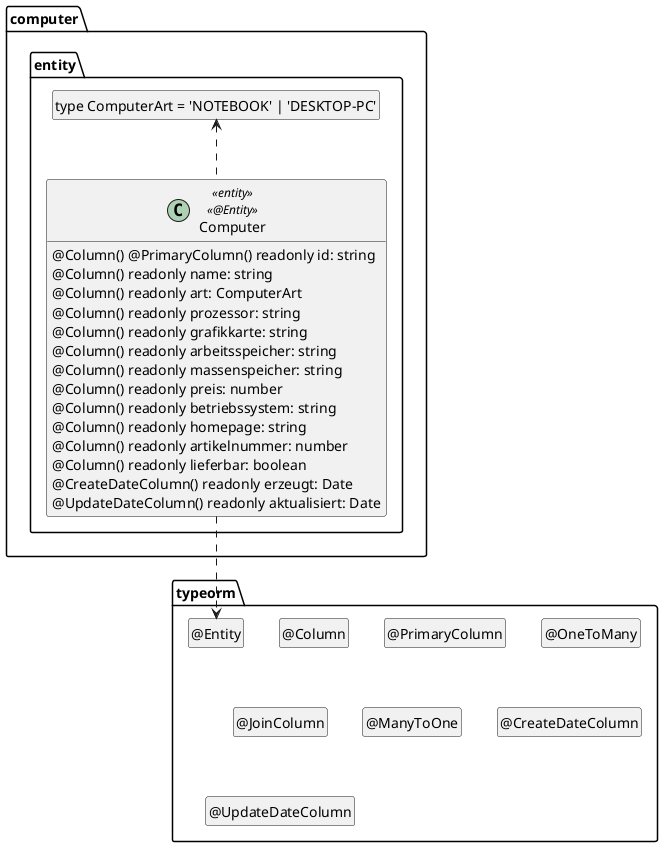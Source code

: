 ' Preview durch <Alt>d

@startuml Entity

package typeorm {
  class "@Entity" as Entity
  hide Entity circle
  class "@Column" as Column
  hide Column circle
  class "@PrimaryColumn" as PrimaryColumn
  hide PrimaryColumn circle
  class "@OneToMany" as OneToMany
  hide OneToMany circle
  class "@JoinColumn" as JoinColumn
  hide JoinColumn circle
  class "@ManyToOne" as ManyToOne
  hide ManyToOne circle
  class "@CreateDateColumn" as CreateDateColumn
  hide CreateDateColumn circle
  class "@UpdateDateColumn" as UpdateDateColumn
  hide UpdateDateColumn circle
}

package computer.entity {
  class "type ComputerArt = 'NOTEBOOK' | 'DESKTOP-PC'" as ComputerArt
  hide ComputerArt circle

  class Computer <<entity>> <<@Entity>> {
    @Column() @PrimaryColumn() readonly id: string
    @Column() readonly name: string
    @Column() readonly art: ComputerArt
    @Column() readonly prozessor: string
    @Column() readonly grafikkarte: string
    @Column() readonly arbeitsspeicher: string
    @Column() readonly massenspeicher: string
    @Column() readonly preis: number
    @Column() readonly betriebssystem: string
    @Column() readonly homepage: string
    @Column() readonly artikelnummer: number
    @Column() readonly lieferbar: boolean
    @CreateDateColumn() readonly erzeugt: Date
    @UpdateDateColumn() readonly aktualisiert: Date
  }

  Computer ..> Entity
  Computer .up.> ComputerArt
}

hide empty members

@enduml
